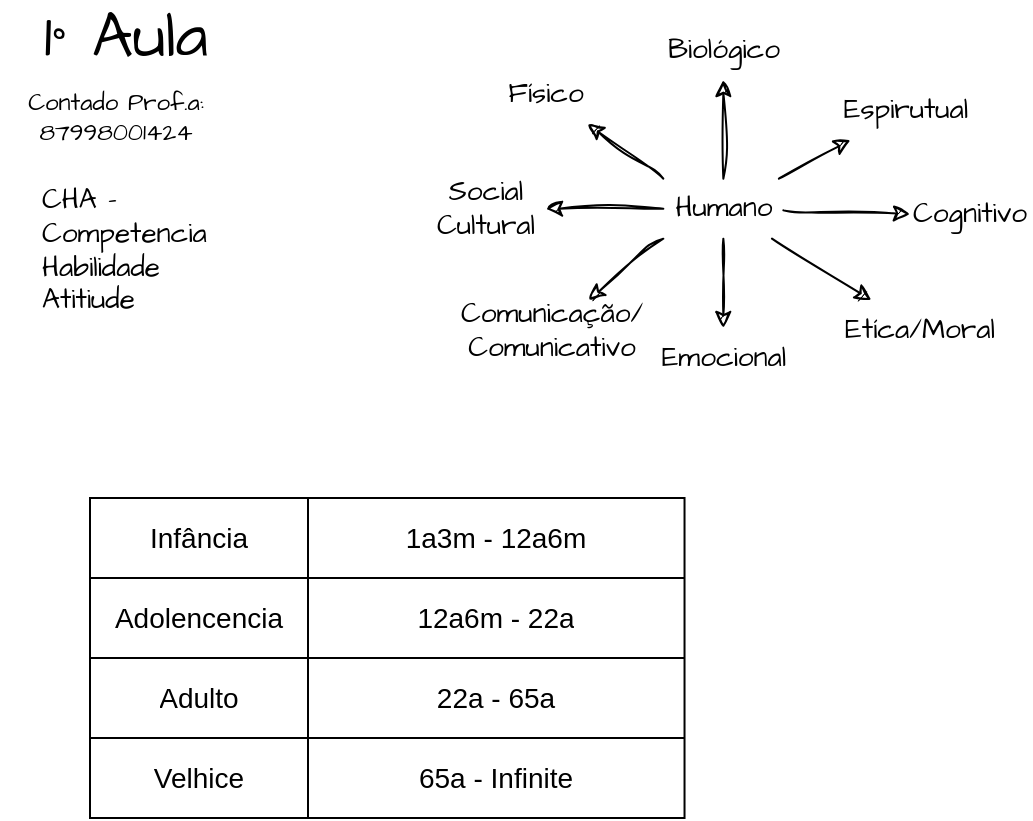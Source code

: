<mxfile>
    <diagram id="nSMtMSQ9mX6IY9wux4fX" name="Página-1">
        <mxGraphModel dx="799" dy="492" grid="0" gridSize="10" guides="1" tooltips="1" connect="1" arrows="1" fold="1" page="1" pageScale="1" pageWidth="827" pageHeight="1169" math="0" shadow="0">
            <root>
                <mxCell id="0"/>
                <mxCell id="1" parent="0"/>
                <mxCell id="2" value="1° Aula" style="text;strokeColor=none;align=center;fillColor=none;html=1;verticalAlign=middle;whiteSpace=wrap;rounded=0;fontSize=32;sketch=1;curveFitting=1;jiggle=2;fontFamily=Architects Daughter;fontSource=https%3A%2F%2Ffonts.googleapis.com%2Fcss%3Ffamily%3DArchitects%2BDaughter;" vertex="1" parent="1">
                    <mxGeometry x="40" y="40" width="120" height="30" as="geometry"/>
                </mxCell>
                <mxCell id="5" value="Contado Prof.a: 87998001424" style="text;strokeColor=none;align=center;fillColor=none;html=1;verticalAlign=middle;whiteSpace=wrap;rounded=0;fontSize=12;sketch=1;curveFitting=1;jiggle=2;fontFamily=Architects Daughter;fontSource=https%3A%2F%2Ffonts.googleapis.com%2Fcss%3Ffamily%3DArchitects%2BDaughter;" vertex="1" parent="1">
                    <mxGeometry x="40" y="80" width="110" height="30" as="geometry"/>
                </mxCell>
                <mxCell id="6" value="CHA - Competencia&lt;br style=&quot;font-size: 14px;&quot;&gt;Habilidade&lt;br style=&quot;font-size: 14px;&quot;&gt;Atitiude" style="text;strokeColor=none;align=left;fillColor=none;verticalAlign=middle;rounded=0;sketch=1;hachureGap=4;jiggle=2;curveFitting=1;fontFamily=Architects Daughter;fontSource=https%3A%2F%2Ffonts.googleapis.com%2Fcss%3Ffamily%3DArchitects%2BDaughter;fontSize=14;labelPosition=center;verticalLabelPosition=middle;whiteSpace=wrap;html=1;spacing=21;" vertex="1" parent="1">
                    <mxGeometry x="37.0" y="123" width="162.49" height="76.66" as="geometry"/>
                </mxCell>
                <mxCell id="17" value="" style="edgeStyle=none;sketch=1;hachureGap=4;jiggle=2;curveFitting=1;html=1;fontFamily=Architects Daughter;fontSource=https%3A%2F%2Ffonts.googleapis.com%2Fcss%3Ffamily%3DArchitects%2BDaughter;fontSize=14;entryX=0.5;entryY=1;entryDx=0;entryDy=0;" edge="1" parent="1" source="15" target="16">
                    <mxGeometry relative="1" as="geometry">
                        <mxPoint x="399" y="76" as="targetPoint"/>
                    </mxGeometry>
                </mxCell>
                <mxCell id="19" value="" style="edgeStyle=none;sketch=1;hachureGap=4;jiggle=2;curveFitting=1;html=1;fontFamily=Architects Daughter;fontSource=https%3A%2F%2Ffonts.googleapis.com%2Fcss%3Ffamily%3DArchitects%2BDaughter;fontSize=14;entryX=0;entryY=0.5;entryDx=0;entryDy=0;" edge="1" parent="1" source="15" target="18">
                    <mxGeometry relative="1" as="geometry">
                        <mxPoint x="479" y="138" as="targetPoint"/>
                    </mxGeometry>
                </mxCell>
                <mxCell id="21" value="" style="edgeStyle=none;sketch=1;hachureGap=4;jiggle=2;curveFitting=1;html=1;fontFamily=Architects Daughter;fontSource=https%3A%2F%2Ffonts.googleapis.com%2Fcss%3Ffamily%3DArchitects%2BDaughter;fontSize=14;" edge="1" parent="1" source="15" target="20">
                    <mxGeometry relative="1" as="geometry"/>
                </mxCell>
                <mxCell id="23" value="" style="edgeStyle=none;sketch=1;hachureGap=4;jiggle=2;curveFitting=1;html=1;fontFamily=Architects Daughter;fontSource=https%3A%2F%2Ffonts.googleapis.com%2Fcss%3Ffamily%3DArchitects%2BDaughter;fontSize=14;entryX=1;entryY=0.5;entryDx=0;entryDy=0;" edge="1" parent="1" source="15" target="22">
                    <mxGeometry relative="1" as="geometry">
                        <mxPoint x="309" y="144" as="targetPoint"/>
                    </mxGeometry>
                </mxCell>
                <mxCell id="15" value="Humano" style="text;strokeColor=none;align=center;fillColor=none;html=1;verticalAlign=middle;whiteSpace=wrap;rounded=0;sketch=1;hachureGap=4;jiggle=2;curveFitting=1;fontFamily=Architects Daughter;fontSource=https%3A%2F%2Ffonts.googleapis.com%2Fcss%3Ffamily%3DArchitects%2BDaughter;fontSize=14;" vertex="1" parent="1">
                    <mxGeometry x="368.674" y="125.336" width="60" height="30" as="geometry"/>
                </mxCell>
                <mxCell id="16" value="Biológico" style="text;strokeColor=none;align=center;fillColor=none;html=1;verticalAlign=middle;whiteSpace=wrap;rounded=0;sketch=1;hachureGap=4;jiggle=2;curveFitting=1;fontFamily=Architects Daughter;fontSource=https%3A%2F%2Ffonts.googleapis.com%2Fcss%3Ffamily%3DArchitects%2BDaughter;fontSize=14;" vertex="1" parent="1">
                    <mxGeometry x="368.674" y="45.996" width="60" height="30" as="geometry"/>
                </mxCell>
                <mxCell id="26" value="" style="edgeStyle=none;sketch=1;hachureGap=4;jiggle=2;curveFitting=1;html=1;fontFamily=Architects Daughter;fontSource=https%3A%2F%2Ffonts.googleapis.com%2Fcss%3Ffamily%3DArchitects%2BDaughter;fontSize=14;" edge="1" parent="1" source="15" target="25">
                    <mxGeometry relative="1" as="geometry"/>
                </mxCell>
                <mxCell id="18" value="Cognitivo" style="text;strokeColor=none;align=center;fillColor=none;html=1;verticalAlign=middle;whiteSpace=wrap;rounded=0;sketch=1;hachureGap=4;jiggle=2;curveFitting=1;fontFamily=Architects Daughter;fontSource=https%3A%2F%2Ffonts.googleapis.com%2Fcss%3Ffamily%3DArchitects%2BDaughter;fontSize=14;" vertex="1" parent="1">
                    <mxGeometry x="492.004" y="127.996" width="60" height="30" as="geometry"/>
                </mxCell>
                <mxCell id="32" value="" style="edgeStyle=none;sketch=1;hachureGap=4;jiggle=2;curveFitting=1;html=1;fontFamily=Architects Daughter;fontSource=https%3A%2F%2Ffonts.googleapis.com%2Fcss%3Ffamily%3DArchitects%2BDaughter;fontSize=14;" edge="1" parent="1" source="15" target="31">
                    <mxGeometry relative="1" as="geometry"/>
                </mxCell>
                <mxCell id="20" value="Emocional" style="text;strokeColor=none;align=center;fillColor=none;html=1;verticalAlign=middle;whiteSpace=wrap;rounded=0;sketch=1;hachureGap=4;jiggle=2;curveFitting=1;fontFamily=Architects Daughter;fontSource=https%3A%2F%2Ffonts.googleapis.com%2Fcss%3Ffamily%3DArchitects%2BDaughter;fontSize=14;" vertex="1" parent="1">
                    <mxGeometry x="368.674" y="199.996" width="60" height="30" as="geometry"/>
                </mxCell>
                <mxCell id="28" value="" style="edgeStyle=none;sketch=1;hachureGap=4;jiggle=2;curveFitting=1;html=1;fontFamily=Architects Daughter;fontSource=https%3A%2F%2Ffonts.googleapis.com%2Fcss%3Ffamily%3DArchitects%2BDaughter;fontSize=14;exitX=0;exitY=0;exitDx=0;exitDy=0;" edge="1" parent="1" source="15" target="27">
                    <mxGeometry relative="1" as="geometry"/>
                </mxCell>
                <mxCell id="30" value="" style="edgeStyle=none;sketch=1;hachureGap=4;jiggle=2;curveFitting=1;html=1;fontFamily=Architects Daughter;fontSource=https%3A%2F%2Ffonts.googleapis.com%2Fcss%3Ffamily%3DArchitects%2BDaughter;fontSize=14;exitX=0;exitY=1;exitDx=0;exitDy=0;" edge="1" parent="1" source="15" target="29">
                    <mxGeometry relative="1" as="geometry"/>
                </mxCell>
                <mxCell id="22" value="Social&lt;br&gt;Cultural" style="text;strokeColor=none;align=center;fillColor=none;html=1;verticalAlign=middle;whiteSpace=wrap;rounded=0;sketch=1;hachureGap=4;jiggle=2;curveFitting=1;fontFamily=Architects Daughter;fontSource=https%3A%2F%2Ffonts.googleapis.com%2Fcss%3Ffamily%3DArchitects%2BDaughter;fontSize=14;" vertex="1" parent="1">
                    <mxGeometry x="250.004" y="125.336" width="60" height="30" as="geometry"/>
                </mxCell>
                <mxCell id="25" value="Espirutual" style="text;strokeColor=none;align=center;fillColor=none;html=1;verticalAlign=middle;whiteSpace=wrap;rounded=0;sketch=1;hachureGap=4;jiggle=2;curveFitting=1;fontFamily=Architects Daughter;fontSource=https%3A%2F%2Ffonts.googleapis.com%2Fcss%3Ffamily%3DArchitects%2BDaughter;fontSize=14;" vertex="1" parent="1">
                    <mxGeometry x="460.004" y="75.996" width="60" height="30" as="geometry"/>
                </mxCell>
                <mxCell id="27" value="Físico" style="text;strokeColor=none;align=center;fillColor=none;html=1;verticalAlign=middle;whiteSpace=wrap;rounded=0;sketch=1;hachureGap=4;jiggle=2;curveFitting=1;fontFamily=Architects Daughter;fontSource=https%3A%2F%2Ffonts.googleapis.com%2Fcss%3Ffamily%3DArchitects%2BDaughter;fontSize=14;" vertex="1" parent="1">
                    <mxGeometry x="280.004" y="67.996" width="60" height="30" as="geometry"/>
                </mxCell>
                <mxCell id="29" value="Comunicação/&lt;br&gt;Comunicativo" style="text;strokeColor=none;align=center;fillColor=none;html=1;verticalAlign=middle;whiteSpace=wrap;rounded=0;sketch=1;hachureGap=4;jiggle=2;curveFitting=1;fontFamily=Architects Daughter;fontSource=https%3A%2F%2Ffonts.googleapis.com%2Fcss%3Ffamily%3DArchitects%2BDaughter;fontSize=14;" vertex="1" parent="1">
                    <mxGeometry x="283.004" y="185.996" width="60" height="30" as="geometry"/>
                </mxCell>
                <mxCell id="31" value="Etíca/Moral" style="text;strokeColor=none;align=center;fillColor=none;html=1;verticalAlign=middle;whiteSpace=wrap;rounded=0;sketch=1;hachureGap=4;jiggle=2;curveFitting=1;fontFamily=Architects Daughter;fontSource=https%3A%2F%2Ffonts.googleapis.com%2Fcss%3Ffamily%3DArchitects%2BDaughter;fontSize=14;" vertex="1" parent="1">
                    <mxGeometry x="467.004" y="185.996" width="60" height="30" as="geometry"/>
                </mxCell>
                <mxCell id="34" value="" style="shape=table;startSize=0;container=1;collapsible=0;childLayout=tableLayout;hachureGap=4;fontFamily=Helvetica;fontSize=14;html=1;strokeColor=default;" vertex="1" parent="1">
                    <mxGeometry x="82" y="285" width="297.263" height="160" as="geometry"/>
                </mxCell>
                <mxCell id="35" value="" style="shape=tableRow;horizontal=0;startSize=0;swimlaneHead=0;swimlaneBody=0;top=0;left=0;bottom=0;right=0;collapsible=0;dropTarget=0;fillColor=none;points=[[0,0.5],[1,0.5]];portConstraint=eastwest;hachureGap=4;fontFamily=Helvetica;fontSize=14;html=1;strokeColor=default;" vertex="1" parent="34">
                    <mxGeometry width="297.263" height="40" as="geometry"/>
                </mxCell>
                <mxCell id="36" value="Infância" style="shape=partialRectangle;html=1;whiteSpace=wrap;connectable=0;overflow=hidden;fillColor=none;top=0;left=0;bottom=0;right=0;pointerEvents=1;hachureGap=4;fontFamily=Helvetica;fontSize=14;strokeColor=default;" vertex="1" parent="35">
                    <mxGeometry width="109" height="40" as="geometry">
                        <mxRectangle width="109" height="40" as="alternateBounds"/>
                    </mxGeometry>
                </mxCell>
                <mxCell id="37" value="1a3m - 12a6m" style="shape=partialRectangle;html=1;whiteSpace=wrap;connectable=0;overflow=hidden;fillColor=none;top=0;left=0;bottom=0;right=0;pointerEvents=1;hachureGap=4;fontFamily=Helvetica;fontSize=14;strokeColor=default;" vertex="1" parent="35">
                    <mxGeometry x="109" width="188" height="40" as="geometry">
                        <mxRectangle width="188" height="40" as="alternateBounds"/>
                    </mxGeometry>
                </mxCell>
                <mxCell id="39" value="" style="shape=tableRow;horizontal=0;startSize=0;swimlaneHead=0;swimlaneBody=0;top=0;left=0;bottom=0;right=0;collapsible=0;dropTarget=0;fillColor=none;points=[[0,0.5],[1,0.5]];portConstraint=eastwest;hachureGap=4;fontFamily=Helvetica;fontSize=14;html=1;strokeColor=default;" vertex="1" parent="34">
                    <mxGeometry y="40" width="297.263" height="40" as="geometry"/>
                </mxCell>
                <mxCell id="40" value="Adolencencia" style="shape=partialRectangle;html=1;whiteSpace=wrap;connectable=0;overflow=hidden;fillColor=none;top=0;left=0;bottom=0;right=0;pointerEvents=1;hachureGap=4;fontFamily=Helvetica;fontSize=14;strokeColor=default;" vertex="1" parent="39">
                    <mxGeometry width="109" height="40" as="geometry">
                        <mxRectangle width="109" height="40" as="alternateBounds"/>
                    </mxGeometry>
                </mxCell>
                <mxCell id="41" value="12a6m - 22a" style="shape=partialRectangle;html=1;whiteSpace=wrap;connectable=0;overflow=hidden;fillColor=none;top=0;left=0;bottom=0;right=0;pointerEvents=1;hachureGap=4;fontFamily=Helvetica;fontSize=14;strokeColor=default;" vertex="1" parent="39">
                    <mxGeometry x="109" width="188" height="40" as="geometry">
                        <mxRectangle width="188" height="40" as="alternateBounds"/>
                    </mxGeometry>
                </mxCell>
                <mxCell id="43" value="" style="shape=tableRow;horizontal=0;startSize=0;swimlaneHead=0;swimlaneBody=0;top=0;left=0;bottom=0;right=0;collapsible=0;dropTarget=0;fillColor=none;points=[[0,0.5],[1,0.5]];portConstraint=eastwest;hachureGap=4;fontFamily=Helvetica;fontSize=14;html=1;strokeColor=default;" vertex="1" parent="34">
                    <mxGeometry y="80" width="297.263" height="40" as="geometry"/>
                </mxCell>
                <mxCell id="44" value="Adulto" style="shape=partialRectangle;html=1;whiteSpace=wrap;connectable=0;overflow=hidden;fillColor=none;top=0;left=0;bottom=0;right=0;pointerEvents=1;hachureGap=4;fontFamily=Helvetica;fontSize=14;strokeColor=default;" vertex="1" parent="43">
                    <mxGeometry width="109" height="40" as="geometry">
                        <mxRectangle width="109" height="40" as="alternateBounds"/>
                    </mxGeometry>
                </mxCell>
                <mxCell id="45" value="22a - 65a" style="shape=partialRectangle;html=1;whiteSpace=wrap;connectable=0;overflow=hidden;fillColor=none;top=0;left=0;bottom=0;right=0;pointerEvents=1;hachureGap=4;fontFamily=Helvetica;fontSize=14;strokeColor=default;" vertex="1" parent="43">
                    <mxGeometry x="109" width="188" height="40" as="geometry">
                        <mxRectangle width="188" height="40" as="alternateBounds"/>
                    </mxGeometry>
                </mxCell>
                <mxCell id="47" value="" style="shape=tableRow;horizontal=0;startSize=0;swimlaneHead=0;swimlaneBody=0;top=0;left=0;bottom=0;right=0;collapsible=0;dropTarget=0;fillColor=none;points=[[0,0.5],[1,0.5]];portConstraint=eastwest;hachureGap=4;fontFamily=Helvetica;fontSize=14;html=1;strokeColor=default;" vertex="1" parent="34">
                    <mxGeometry y="120" width="297.263" height="40" as="geometry"/>
                </mxCell>
                <mxCell id="48" value="Velhice" style="shape=partialRectangle;html=1;whiteSpace=wrap;connectable=0;overflow=hidden;fillColor=none;top=0;left=0;bottom=0;right=0;pointerEvents=1;hachureGap=4;fontFamily=Helvetica;fontSize=14;strokeColor=default;" vertex="1" parent="47">
                    <mxGeometry width="109" height="40" as="geometry">
                        <mxRectangle width="109" height="40" as="alternateBounds"/>
                    </mxGeometry>
                </mxCell>
                <mxCell id="49" value="65a - Infinite" style="shape=partialRectangle;html=1;whiteSpace=wrap;connectable=0;overflow=hidden;fillColor=none;top=0;left=0;bottom=0;right=0;pointerEvents=1;hachureGap=4;fontFamily=Helvetica;fontSize=14;strokeColor=default;" vertex="1" parent="47">
                    <mxGeometry x="109" width="188" height="40" as="geometry">
                        <mxRectangle width="188" height="40" as="alternateBounds"/>
                    </mxGeometry>
                </mxCell>
            </root>
        </mxGraphModel>
    </diagram>
</mxfile>